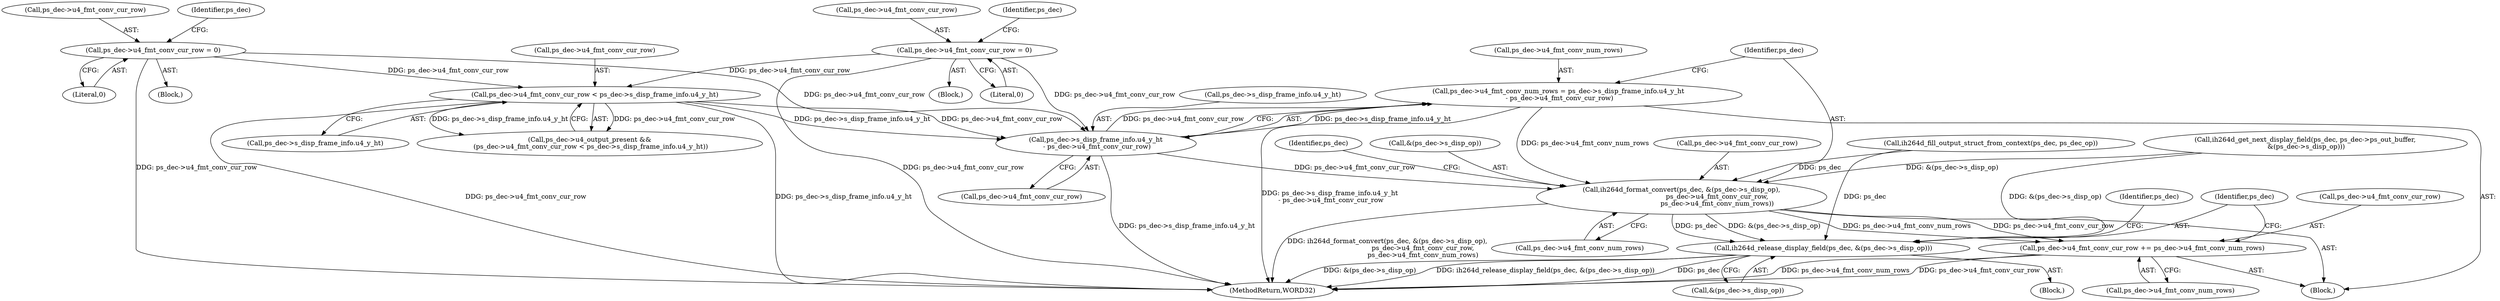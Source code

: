 digraph "0_Android_33ef7de9ddc8ea7eb9cbc440d1cf89957a0c267b@integer" {
"1002084" [label="(Call,ps_dec->u4_fmt_conv_num_rows = ps_dec->s_disp_frame_info.u4_y_ht\n - ps_dec->u4_fmt_conv_cur_row)"];
"1002088" [label="(Call,ps_dec->s_disp_frame_info.u4_y_ht\n - ps_dec->u4_fmt_conv_cur_row)"];
"1002074" [label="(Call,ps_dec->u4_fmt_conv_cur_row < ps_dec->s_disp_frame_info.u4_y_ht)"];
"1000332" [label="(Call,ps_dec->u4_fmt_conv_cur_row = 0)"];
"1002056" [label="(Call,ps_dec->u4_fmt_conv_cur_row = 0)"];
"1002097" [label="(Call,ih264d_format_convert(ps_dec, &(ps_dec->s_disp_op),\n                                  ps_dec->u4_fmt_conv_cur_row,\n                                  ps_dec->u4_fmt_conv_num_rows))"];
"1002109" [label="(Call,ps_dec->u4_fmt_conv_cur_row += ps_dec->u4_fmt_conv_num_rows)"];
"1002116" [label="(Call,ih264d_release_display_field(ps_dec, &(ps_dec->s_disp_op)))"];
"1002057" [label="(Call,ps_dec->u4_fmt_conv_cur_row)"];
"1000151" [label="(Block,)"];
"1002186" [label="(MethodReturn,WORD32)"];
"1002078" [label="(Call,ps_dec->s_disp_frame_info.u4_y_ht)"];
"1000333" [label="(Call,ps_dec->u4_fmt_conv_cur_row)"];
"1002126" [label="(Identifier,ps_dec)"];
"1002118" [label="(Call,&(ps_dec->s_disp_op))"];
"1002117" [label="(Identifier,ps_dec)"];
"1002097" [label="(Call,ih264d_format_convert(ps_dec, &(ps_dec->s_disp_op),\n                                  ps_dec->u4_fmt_conv_cur_row,\n                                  ps_dec->u4_fmt_conv_num_rows))"];
"1002026" [label="(Block,)"];
"1002111" [label="(Identifier,ps_dec)"];
"1002109" [label="(Call,ps_dec->u4_fmt_conv_cur_row += ps_dec->u4_fmt_conv_num_rows)"];
"1002060" [label="(Literal,0)"];
"1002099" [label="(Call,&(ps_dec->s_disp_op))"];
"1002110" [label="(Call,ps_dec->u4_fmt_conv_cur_row)"];
"1002113" [label="(Call,ps_dec->u4_fmt_conv_num_rows)"];
"1002098" [label="(Identifier,ps_dec)"];
"1002056" [label="(Call,ps_dec->u4_fmt_conv_cur_row = 0)"];
"1002103" [label="(Call,ps_dec->u4_fmt_conv_cur_row)"];
"1002089" [label="(Call,ps_dec->s_disp_frame_info.u4_y_ht)"];
"1002070" [label="(Call,ps_dec->u4_output_present &&\n (ps_dec->u4_fmt_conv_cur_row < ps_dec->s_disp_frame_info.u4_y_ht))"];
"1002094" [label="(Call,ps_dec->u4_fmt_conv_cur_row)"];
"1002083" [label="(Block,)"];
"1002055" [label="(Block,)"];
"1002088" [label="(Call,ps_dec->s_disp_frame_info.u4_y_ht\n - ps_dec->u4_fmt_conv_cur_row)"];
"1002066" [label="(Call,ih264d_fill_output_struct_from_context(ps_dec, ps_dec_op))"];
"1002038" [label="(Call,ih264d_get_next_display_field(ps_dec, ps_dec->ps_out_buffer,\n &(ps_dec->s_disp_op)))"];
"1002085" [label="(Call,ps_dec->u4_fmt_conv_num_rows)"];
"1002075" [label="(Call,ps_dec->u4_fmt_conv_cur_row)"];
"1002074" [label="(Call,ps_dec->u4_fmt_conv_cur_row < ps_dec->s_disp_frame_info.u4_y_ht)"];
"1000339" [label="(Identifier,ps_dec)"];
"1002116" [label="(Call,ih264d_release_display_field(ps_dec, &(ps_dec->s_disp_op)))"];
"1000332" [label="(Call,ps_dec->u4_fmt_conv_cur_row = 0)"];
"1002106" [label="(Call,ps_dec->u4_fmt_conv_num_rows)"];
"1002084" [label="(Call,ps_dec->u4_fmt_conv_num_rows = ps_dec->s_disp_frame_info.u4_y_ht\n - ps_dec->u4_fmt_conv_cur_row)"];
"1002063" [label="(Identifier,ps_dec)"];
"1000336" [label="(Literal,0)"];
"1002084" -> "1002083"  [label="AST: "];
"1002084" -> "1002088"  [label="CFG: "];
"1002085" -> "1002084"  [label="AST: "];
"1002088" -> "1002084"  [label="AST: "];
"1002098" -> "1002084"  [label="CFG: "];
"1002084" -> "1002186"  [label="DDG: ps_dec->s_disp_frame_info.u4_y_ht\n - ps_dec->u4_fmt_conv_cur_row"];
"1002088" -> "1002084"  [label="DDG: ps_dec->s_disp_frame_info.u4_y_ht"];
"1002088" -> "1002084"  [label="DDG: ps_dec->u4_fmt_conv_cur_row"];
"1002084" -> "1002097"  [label="DDG: ps_dec->u4_fmt_conv_num_rows"];
"1002088" -> "1002094"  [label="CFG: "];
"1002089" -> "1002088"  [label="AST: "];
"1002094" -> "1002088"  [label="AST: "];
"1002088" -> "1002186"  [label="DDG: ps_dec->s_disp_frame_info.u4_y_ht"];
"1002074" -> "1002088"  [label="DDG: ps_dec->s_disp_frame_info.u4_y_ht"];
"1002074" -> "1002088"  [label="DDG: ps_dec->u4_fmt_conv_cur_row"];
"1000332" -> "1002088"  [label="DDG: ps_dec->u4_fmt_conv_cur_row"];
"1002056" -> "1002088"  [label="DDG: ps_dec->u4_fmt_conv_cur_row"];
"1002088" -> "1002097"  [label="DDG: ps_dec->u4_fmt_conv_cur_row"];
"1002074" -> "1002070"  [label="AST: "];
"1002074" -> "1002078"  [label="CFG: "];
"1002075" -> "1002074"  [label="AST: "];
"1002078" -> "1002074"  [label="AST: "];
"1002070" -> "1002074"  [label="CFG: "];
"1002074" -> "1002186"  [label="DDG: ps_dec->s_disp_frame_info.u4_y_ht"];
"1002074" -> "1002186"  [label="DDG: ps_dec->u4_fmt_conv_cur_row"];
"1002074" -> "1002070"  [label="DDG: ps_dec->u4_fmt_conv_cur_row"];
"1002074" -> "1002070"  [label="DDG: ps_dec->s_disp_frame_info.u4_y_ht"];
"1000332" -> "1002074"  [label="DDG: ps_dec->u4_fmt_conv_cur_row"];
"1002056" -> "1002074"  [label="DDG: ps_dec->u4_fmt_conv_cur_row"];
"1000332" -> "1000151"  [label="AST: "];
"1000332" -> "1000336"  [label="CFG: "];
"1000333" -> "1000332"  [label="AST: "];
"1000336" -> "1000332"  [label="AST: "];
"1000339" -> "1000332"  [label="CFG: "];
"1000332" -> "1002186"  [label="DDG: ps_dec->u4_fmt_conv_cur_row"];
"1002056" -> "1002055"  [label="AST: "];
"1002056" -> "1002060"  [label="CFG: "];
"1002057" -> "1002056"  [label="AST: "];
"1002060" -> "1002056"  [label="AST: "];
"1002063" -> "1002056"  [label="CFG: "];
"1002056" -> "1002186"  [label="DDG: ps_dec->u4_fmt_conv_cur_row"];
"1002097" -> "1002083"  [label="AST: "];
"1002097" -> "1002106"  [label="CFG: "];
"1002098" -> "1002097"  [label="AST: "];
"1002099" -> "1002097"  [label="AST: "];
"1002103" -> "1002097"  [label="AST: "];
"1002106" -> "1002097"  [label="AST: "];
"1002111" -> "1002097"  [label="CFG: "];
"1002097" -> "1002186"  [label="DDG: ih264d_format_convert(ps_dec, &(ps_dec->s_disp_op),\n                                  ps_dec->u4_fmt_conv_cur_row,\n                                  ps_dec->u4_fmt_conv_num_rows)"];
"1002066" -> "1002097"  [label="DDG: ps_dec"];
"1002038" -> "1002097"  [label="DDG: &(ps_dec->s_disp_op)"];
"1002097" -> "1002109"  [label="DDG: ps_dec->u4_fmt_conv_num_rows"];
"1002097" -> "1002109"  [label="DDG: ps_dec->u4_fmt_conv_cur_row"];
"1002097" -> "1002116"  [label="DDG: ps_dec"];
"1002097" -> "1002116"  [label="DDG: &(ps_dec->s_disp_op)"];
"1002109" -> "1002083"  [label="AST: "];
"1002109" -> "1002113"  [label="CFG: "];
"1002110" -> "1002109"  [label="AST: "];
"1002113" -> "1002109"  [label="AST: "];
"1002117" -> "1002109"  [label="CFG: "];
"1002109" -> "1002186"  [label="DDG: ps_dec->u4_fmt_conv_num_rows"];
"1002109" -> "1002186"  [label="DDG: ps_dec->u4_fmt_conv_cur_row"];
"1002116" -> "1002026"  [label="AST: "];
"1002116" -> "1002118"  [label="CFG: "];
"1002117" -> "1002116"  [label="AST: "];
"1002118" -> "1002116"  [label="AST: "];
"1002126" -> "1002116"  [label="CFG: "];
"1002116" -> "1002186"  [label="DDG: &(ps_dec->s_disp_op)"];
"1002116" -> "1002186"  [label="DDG: ih264d_release_display_field(ps_dec, &(ps_dec->s_disp_op))"];
"1002116" -> "1002186"  [label="DDG: ps_dec"];
"1002066" -> "1002116"  [label="DDG: ps_dec"];
"1002038" -> "1002116"  [label="DDG: &(ps_dec->s_disp_op)"];
}
